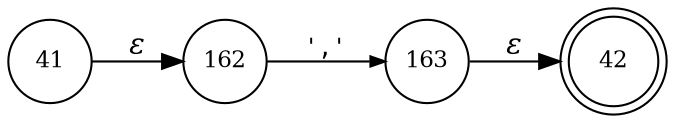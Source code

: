 digraph ATN {
rankdir=LR;
s42[fontsize=11, label="42", shape=doublecircle, fixedsize=true, width=.6];
s162[fontsize=11,label="162", shape=circle, fixedsize=true, width=.55, peripheries=1];
s163[fontsize=11,label="163", shape=circle, fixedsize=true, width=.55, peripheries=1];
s41[fontsize=11,label="41", shape=circle, fixedsize=true, width=.55, peripheries=1];
s41 -> s162 [fontname="Times-Italic", label="&epsilon;"];
s162 -> s163 [fontsize=11, fontname="Courier", arrowsize=.7, label = "','", arrowhead = normal];
s163 -> s42 [fontname="Times-Italic", label="&epsilon;"];
}